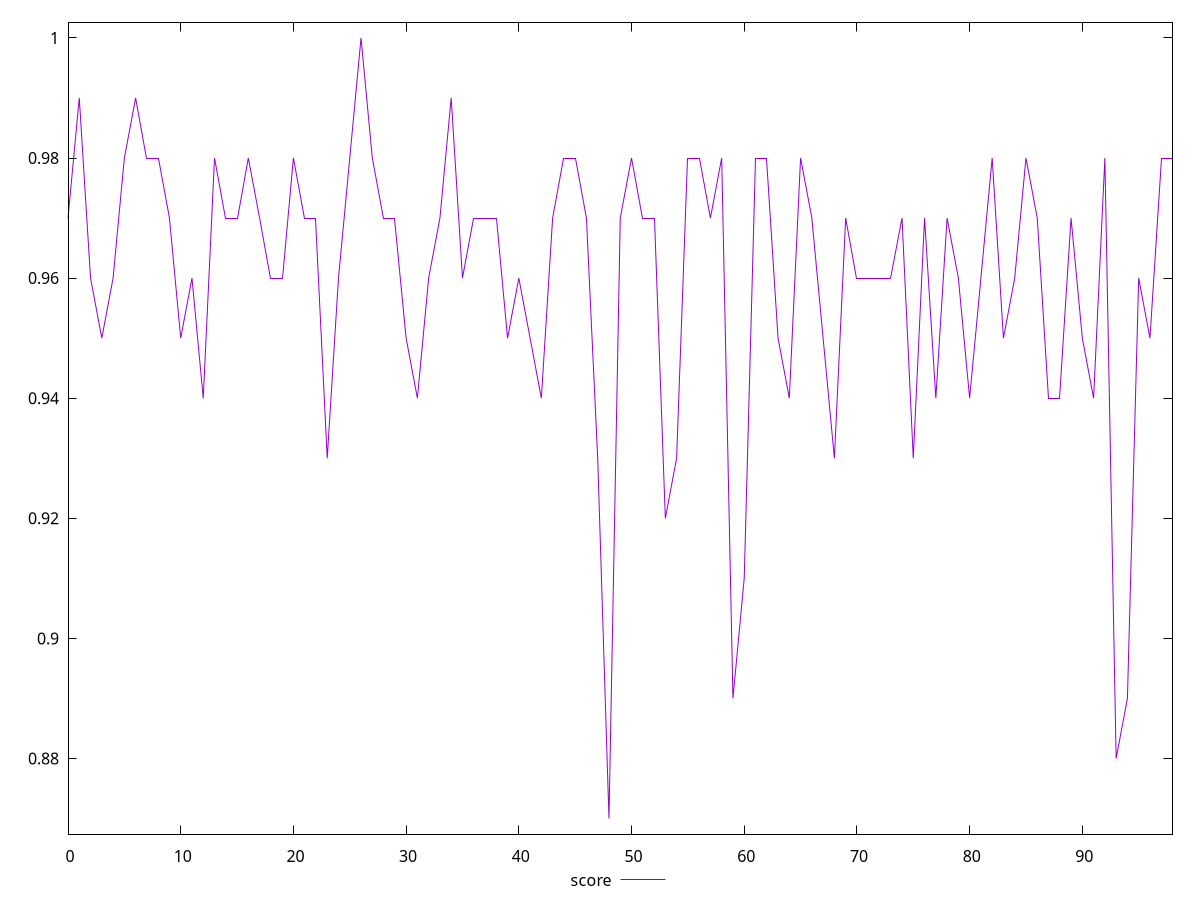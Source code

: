reset

$score <<EOF
0 0.97
1 0.99
2 0.96
3 0.95
4 0.96
5 0.98
6 0.99
7 0.98
8 0.98
9 0.97
10 0.95
11 0.96
12 0.94
13 0.98
14 0.97
15 0.97
16 0.98
17 0.97
18 0.96
19 0.96
20 0.98
21 0.97
22 0.97
23 0.93
24 0.96
25 0.98
26 1
27 0.98
28 0.97
29 0.97
30 0.95
31 0.94
32 0.96
33 0.97
34 0.99
35 0.96
36 0.97
37 0.97
38 0.97
39 0.95
40 0.96
41 0.95
42 0.94
43 0.97
44 0.98
45 0.98
46 0.97
47 0.93
48 0.87
49 0.97
50 0.98
51 0.97
52 0.97
53 0.92
54 0.93
55 0.98
56 0.98
57 0.97
58 0.98
59 0.89
60 0.91
61 0.98
62 0.98
63 0.95
64 0.94
65 0.98
66 0.97
67 0.95
68 0.93
69 0.97
70 0.96
71 0.96
72 0.96
73 0.96
74 0.97
75 0.93
76 0.97
77 0.94
78 0.97
79 0.96
80 0.94
81 0.96
82 0.98
83 0.95
84 0.96
85 0.98
86 0.97
87 0.94
88 0.94
89 0.97
90 0.95
91 0.94
92 0.98
93 0.88
94 0.89
95 0.96
96 0.95
97 0.98
98 0.98
EOF

set key outside below
set xrange [0:98]
set yrange [0.8674:1.0026]
set trange [0.8674:1.0026]
set terminal svg size 640, 500 enhanced background rgb 'white'
set output "reports/report_00027_2021-02-24T12-40-31.850Z/first-contentful-paint/samples/card/score/values.svg"

plot $score title "score" with line

reset
